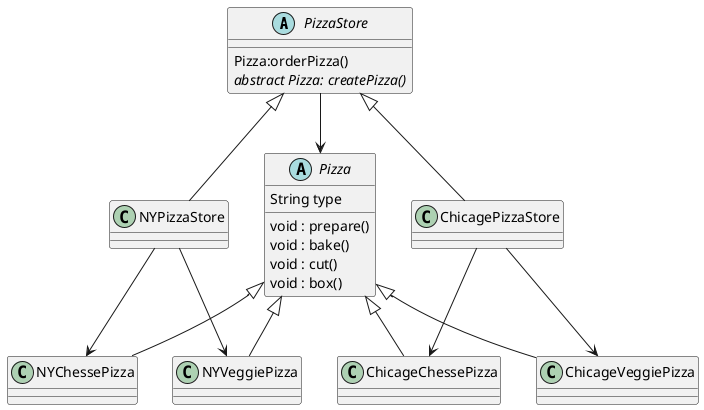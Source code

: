 @startuml
abstract class PizzaStore{
Pizza:orderPizza()
{abstract}abstract Pizza: createPizza()
}
abstract class Pizza{
String type
void : prepare()
void : bake()
void : cut()
void : box()
}
class NYPizzaStore
class ChicagePizzaStore
class NYChessePizza
class  NYVeggiePizza
class ChicageChessePizza
class ChicageVeggiePizza
Pizza <|--NYChessePizza
Pizza <|--NYVeggiePizza
Pizza <|--ChicageChessePizza
Pizza <|--ChicageVeggiePizza
PizzaStore<|--NYPizzaStore
PizzaStore<|--ChicagePizzaStore
PizzaStore-->Pizza
NYPizzaStore-->NYChessePizza
NYPizzaStore-->NYVeggiePizza
ChicagePizzaStore-->ChicageChessePizza
ChicagePizzaStore-->ChicageVeggiePizza
@enduml